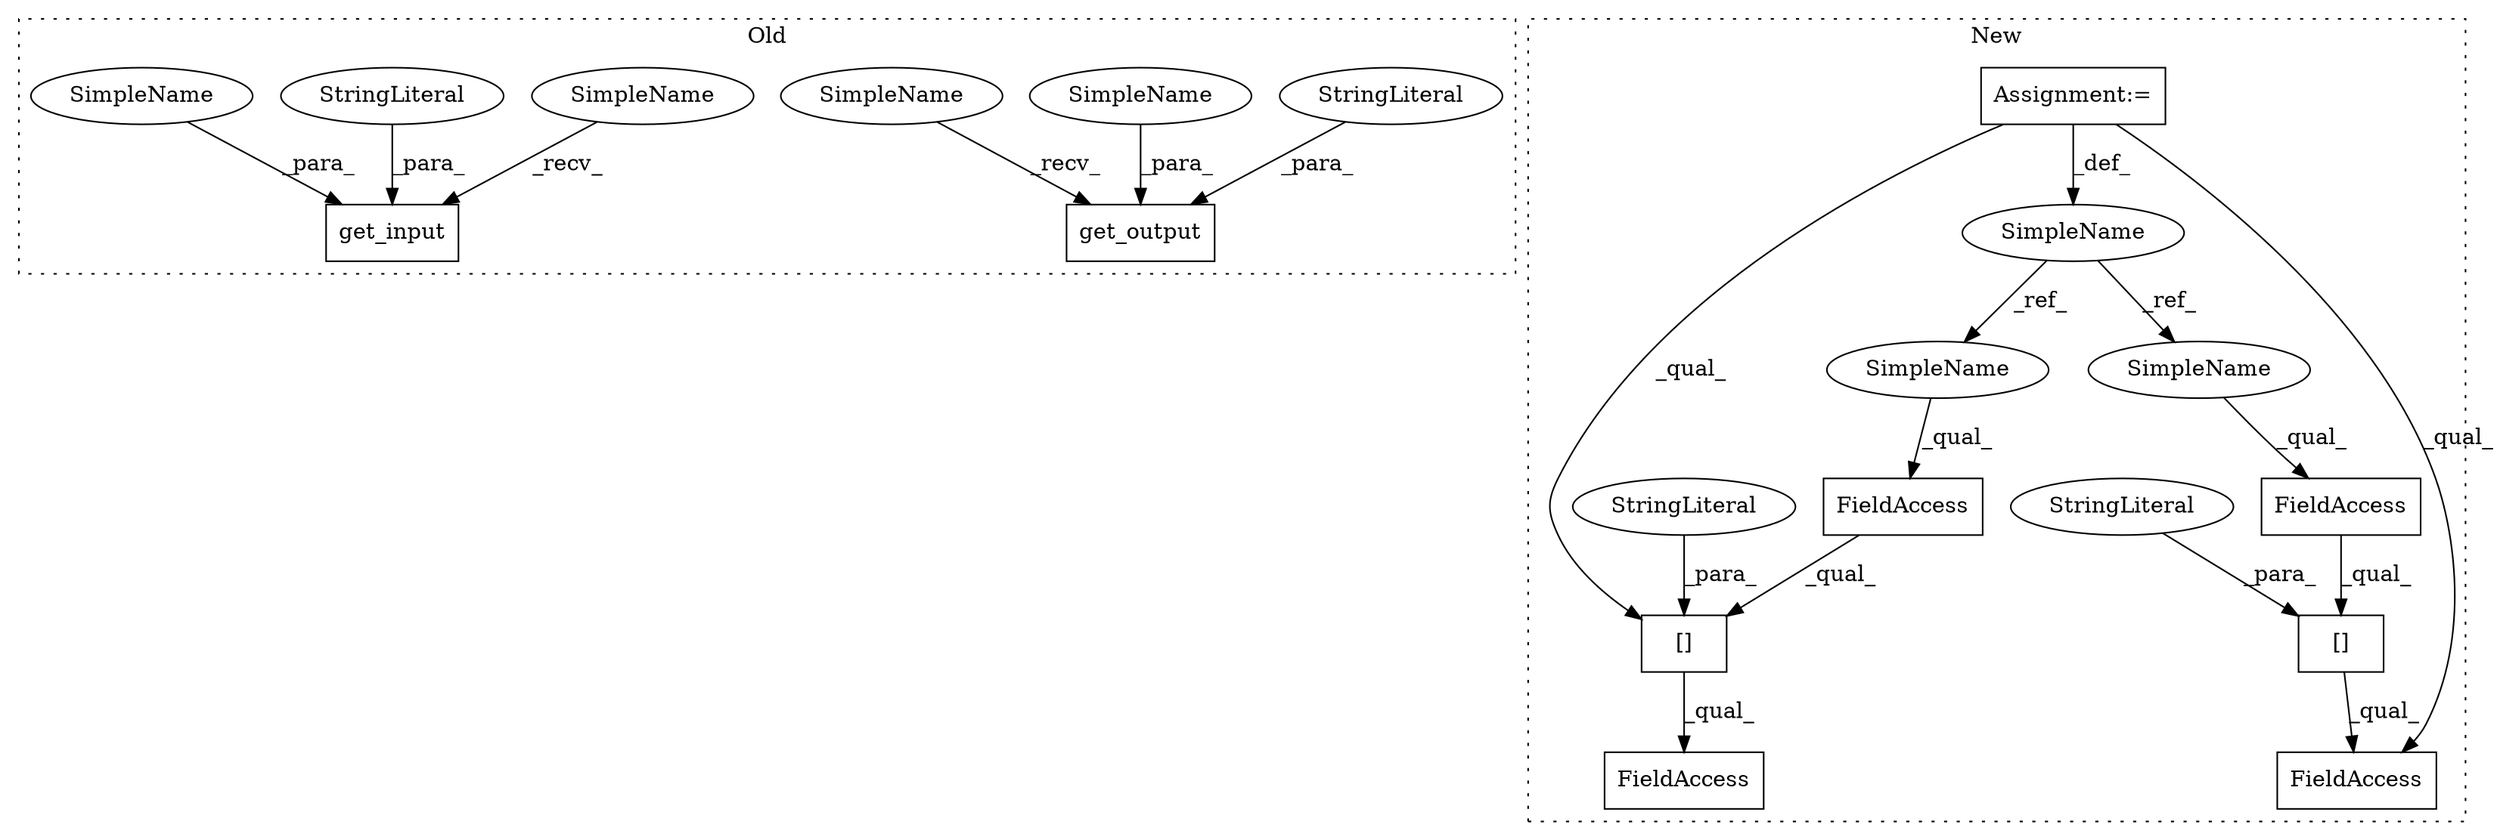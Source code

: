 digraph G {
subgraph cluster0 {
1 [label="get_output" a="32" s="1834,1851" l="11,1" shape="box"];
8 [label="get_input" a="32" s="1786,1802" l="10,1" shape="box"];
11 [label="StringLiteral" a="45" s="1848" l="3" shape="ellipse"];
14 [label="StringLiteral" a="45" s="1799" l="3" shape="ellipse"];
15 [label="SimpleName" a="42" s="1796" l="2" shape="ellipse"];
16 [label="SimpleName" a="42" s="1845" l="2" shape="ellipse"];
19 [label="SimpleName" a="42" s="1829" l="4" shape="ellipse"];
20 [label="SimpleName" a="42" s="1781" l="4" shape="ellipse"];
label = "Old";
style="dotted";
}
subgraph cluster1 {
2 [label="[]" a="2" s="1790,1803" l="10,1" shape="box"];
3 [label="FieldAccess" a="22" s="1790" l="9" shape="box"];
4 [label="SimpleName" a="42" s="1569" l="2" shape="ellipse"];
5 [label="FieldAccess" a="22" s="1835" l="10" shape="box"];
6 [label="[]" a="2" s="1835,1849" l="11,1" shape="box"];
7 [label="FieldAccess" a="22" s="1835" l="20" shape="box"];
9 [label="FieldAccess" a="22" s="1790" l="19" shape="box"];
10 [label="StringLiteral" a="45" s="1800" l="3" shape="ellipse"];
12 [label="StringLiteral" a="45" s="1846" l="3" shape="ellipse"];
13 [label="Assignment:=" a="7" s="1569" l="2" shape="box"];
17 [label="SimpleName" a="42" s="1790" l="2" shape="ellipse"];
18 [label="SimpleName" a="42" s="1835" l="2" shape="ellipse"];
label = "New";
style="dotted";
}
2 -> 9 [label="_qual_"];
3 -> 2 [label="_qual_"];
4 -> 18 [label="_ref_"];
4 -> 17 [label="_ref_"];
5 -> 6 [label="_qual_"];
6 -> 7 [label="_qual_"];
10 -> 2 [label="_para_"];
11 -> 1 [label="_para_"];
12 -> 6 [label="_para_"];
13 -> 9 [label="_qual_"];
13 -> 4 [label="_def_"];
13 -> 6 [label="_qual_"];
14 -> 8 [label="_para_"];
15 -> 8 [label="_para_"];
16 -> 1 [label="_para_"];
17 -> 3 [label="_qual_"];
18 -> 5 [label="_qual_"];
19 -> 1 [label="_recv_"];
20 -> 8 [label="_recv_"];
}